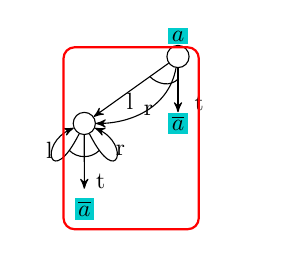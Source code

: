 \usetikzlibrary{arrows,fit}
\begin{tikzpicture}
[
	scale=0.85,
	transform shape
%	edge from parent/.style={draw,->,>=stealth'}
]

%\path[use as bounding box] (-30mm,7mm) rectangle (111mm,-40mm);

\definecolor{ref1col}{rgb}{0.6,0.6,1.0}
\definecolor{ref2col}{rgb}{1.0,0.7,0.7}
\definecolor{ref3col}{rgb}{0.3,1.0,0.3}
\definecolor{ref4col}{rgb}{1.0,0.3,1.0}
\definecolor{refboxcol}{rgb}{0.0,0.8,0.8}

\tikzstyle{state}=[draw,circle]
\tikzstyle{trans}=[draw,->,>=stealth']
\tikzstyle{abstr}=[draw,dotted,thick]
\tikzstyle{ref}=[rectangle,inner sep=0.5mm]
\tikzstyle{sepline}=[draw=black!40,thick,dashdotted]

% Automaton 1
\node[state] (q1) at (0mm,0mm) {};
\node[ref,fill=refboxcol] (r4) [below of=q1] {$\overline{a}$};
\node[state,node distance=14mm] (r3) [left of=r4] {};
%\node[ref,fill=ref4col,node distance=7mm] (r1) [left of=r3] {$\overline{4}$};
\node[] (r5) [right of=r4] {};
%\node[ref,fill=ref2col,node distance=7mm] (r2) [right of=r5] {$\overline{2}$};

%\draw (q1) edge[trans] node[near start,label={above:p}] (r1mid) {} (r1);
%\draw (q1) edge[trans] node[near start,label={above:n}] (r2mid) {} (r2);
\draw (q1) edge[trans] node[near start,label={below left:l}] (r3mid) {} (r3);
\draw (q1) edge[trans] node[near start,label={below right:t}] (r4mid) {} (r4);
\draw (q1) edge[trans,out=260,in=0] node[near start,label={[label distance=-0.8mm]below left:r}] (r5mid) {} (r3);
\draw (r3mid.center) to[out=-45,in=225] (r4mid.center);

\node[anchor=south,ref,fill=refboxcol] at (q1.north) {$a$};

\node[inner sep=0] (s2) [below of=r3] {};
\node[ref,fill=refboxcol,yshift=-2.5mm] (s2p) at (s2.south) {$\overline{a}$};

\draw[trans] (r3) .. controls +(-5mm,-10mm) and +(-7mm,-3mm) .. node[very near start,label={left:l}] (s1mid) {} (r3);
\draw (r3) edge[trans] node[label={[label distance=-1mm]below right:t}] {} (s2);
\draw[trans] (r3) .. controls +(5mm,-10mm) and +(7mm,-3mm) .. node[very near start,label={right:r}] (s3mid) {} (r3);
\draw (s1mid.center) to[out=-45,in=225] (s3mid.center);

\node[thick,fit=(q1.east) (r3) (r4) (s2p),rounded corners,draw=red] {};

\end{tikzpicture}

